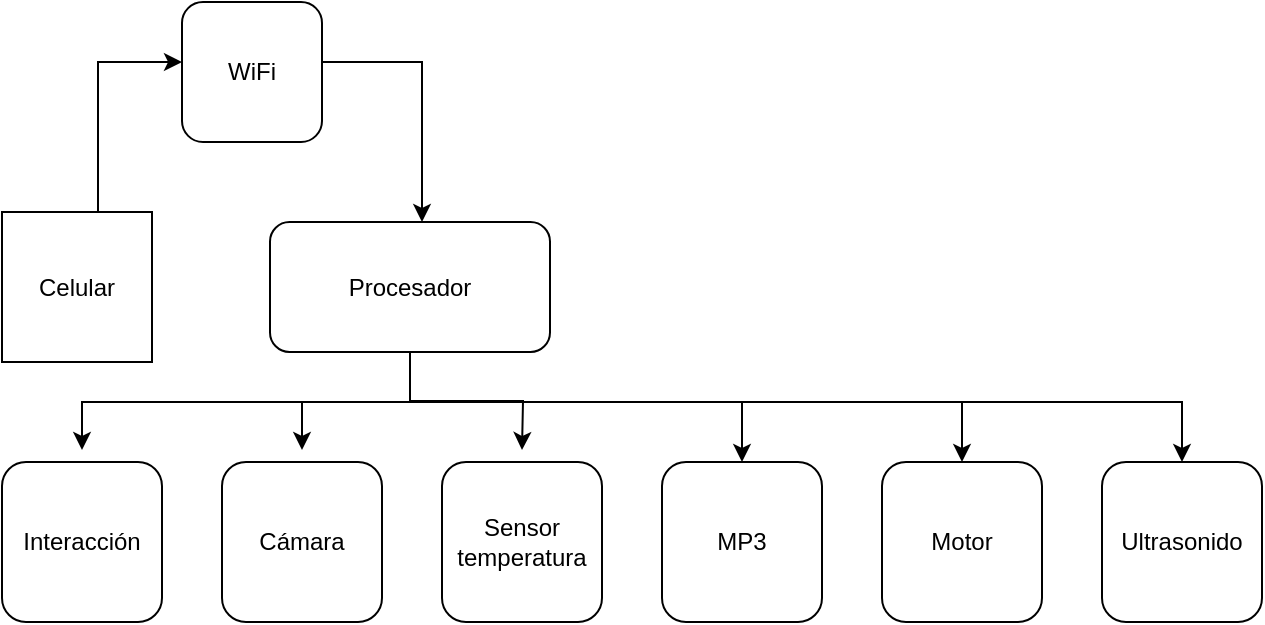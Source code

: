 <mxfile version="15.6.5" type="github">
  <diagram id="Kov3oZdJt8vPXKoNyL5-" name="Page-1">
    <mxGraphModel dx="782" dy="436" grid="1" gridSize="10" guides="1" tooltips="1" connect="1" arrows="1" fold="1" page="1" pageScale="1" pageWidth="827" pageHeight="1169" math="0" shadow="0">
      <root>
        <mxCell id="0" />
        <mxCell id="1" parent="0" />
        <mxCell id="YjW6c7i_GBq9R-pZGp5B-2" value="MP3" style="whiteSpace=wrap;html=1;aspect=fixed;rounded=1;" parent="1" vertex="1">
          <mxGeometry x="470" y="400" width="80" height="80" as="geometry" />
        </mxCell>
        <mxCell id="dx68uwRgUBrh4_SJ9RZr-3" style="edgeStyle=orthogonalEdgeStyle;rounded=0;orthogonalLoop=1;jettySize=auto;html=1;" parent="1" source="pQWwAxiqqbHr_JKsDW9g-2" target="pQWwAxiqqbHr_JKsDW9g-4" edge="1">
          <mxGeometry relative="1" as="geometry">
            <Array as="points">
              <mxPoint x="350" y="200" />
            </Array>
          </mxGeometry>
        </mxCell>
        <mxCell id="pQWwAxiqqbHr_JKsDW9g-2" value="WiFi" style="whiteSpace=wrap;html=1;aspect=fixed;rounded=1;" parent="1" vertex="1">
          <mxGeometry x="230" y="170" width="70" height="70" as="geometry" />
        </mxCell>
        <mxCell id="pQWwAxiqqbHr_JKsDW9g-3" value="&lt;div&gt;Cámara&lt;br&gt;&lt;/div&gt;" style="whiteSpace=wrap;html=1;aspect=fixed;rounded=1;perimeterSpacing=6;" parent="1" vertex="1">
          <mxGeometry x="250" y="400" width="80" height="80" as="geometry" />
        </mxCell>
        <mxCell id="dx68uwRgUBrh4_SJ9RZr-13" style="edgeStyle=orthogonalEdgeStyle;rounded=0;orthogonalLoop=1;jettySize=auto;html=1;" parent="1" source="pQWwAxiqqbHr_JKsDW9g-4" target="dx68uwRgUBrh4_SJ9RZr-11" edge="1">
          <mxGeometry relative="1" as="geometry">
            <Array as="points">
              <mxPoint x="344" y="370" />
              <mxPoint x="180" y="370" />
            </Array>
          </mxGeometry>
        </mxCell>
        <mxCell id="dx68uwRgUBrh4_SJ9RZr-14" style="edgeStyle=orthogonalEdgeStyle;rounded=0;orthogonalLoop=1;jettySize=auto;html=1;" parent="1" source="pQWwAxiqqbHr_JKsDW9g-4" target="pQWwAxiqqbHr_JKsDW9g-3" edge="1">
          <mxGeometry relative="1" as="geometry">
            <Array as="points">
              <mxPoint x="344" y="370" />
              <mxPoint x="290" y="370" />
            </Array>
          </mxGeometry>
        </mxCell>
        <mxCell id="dx68uwRgUBrh4_SJ9RZr-15" style="edgeStyle=orthogonalEdgeStyle;rounded=0;orthogonalLoop=1;jettySize=auto;html=1;" parent="1" source="pQWwAxiqqbHr_JKsDW9g-4" edge="1">
          <mxGeometry relative="1" as="geometry">
            <mxPoint x="400.0" y="394.0" as="targetPoint" />
          </mxGeometry>
        </mxCell>
        <mxCell id="dx68uwRgUBrh4_SJ9RZr-16" style="edgeStyle=orthogonalEdgeStyle;rounded=0;orthogonalLoop=1;jettySize=auto;html=1;entryX=0.5;entryY=0;entryDx=0;entryDy=0;" parent="1" source="pQWwAxiqqbHr_JKsDW9g-4" target="YjW6c7i_GBq9R-pZGp5B-2" edge="1">
          <mxGeometry relative="1" as="geometry">
            <Array as="points">
              <mxPoint x="344" y="370" />
              <mxPoint x="510" y="370" />
            </Array>
          </mxGeometry>
        </mxCell>
        <mxCell id="dx68uwRgUBrh4_SJ9RZr-23" style="edgeStyle=orthogonalEdgeStyle;rounded=0;orthogonalLoop=1;jettySize=auto;html=1;entryX=0.5;entryY=0;entryDx=0;entryDy=0;" parent="1" source="pQWwAxiqqbHr_JKsDW9g-4" target="dx68uwRgUBrh4_SJ9RZr-21" edge="1">
          <mxGeometry relative="1" as="geometry">
            <Array as="points">
              <mxPoint x="344" y="370" />
              <mxPoint x="620" y="370" />
            </Array>
          </mxGeometry>
        </mxCell>
        <mxCell id="dx68uwRgUBrh4_SJ9RZr-24" style="edgeStyle=orthogonalEdgeStyle;rounded=0;orthogonalLoop=1;jettySize=auto;html=1;entryX=0.5;entryY=0;entryDx=0;entryDy=0;" parent="1" source="pQWwAxiqqbHr_JKsDW9g-4" target="dx68uwRgUBrh4_SJ9RZr-19" edge="1">
          <mxGeometry relative="1" as="geometry">
            <Array as="points">
              <mxPoint x="344" y="370" />
              <mxPoint x="730" y="370" />
            </Array>
          </mxGeometry>
        </mxCell>
        <mxCell id="pQWwAxiqqbHr_JKsDW9g-4" value="Procesador" style="rounded=1;whiteSpace=wrap;html=1;strokeWidth=1;" parent="1" vertex="1">
          <mxGeometry x="274" y="280" width="140" height="65" as="geometry" />
        </mxCell>
        <mxCell id="dx68uwRgUBrh4_SJ9RZr-2" value="" style="edgeStyle=orthogonalEdgeStyle;rounded=0;orthogonalLoop=1;jettySize=auto;html=1;" parent="1" source="pQWwAxiqqbHr_JKsDW9g-6" target="pQWwAxiqqbHr_JKsDW9g-2" edge="1">
          <mxGeometry relative="1" as="geometry">
            <Array as="points">
              <mxPoint x="188" y="200" />
            </Array>
          </mxGeometry>
        </mxCell>
        <mxCell id="pQWwAxiqqbHr_JKsDW9g-6" value="Celular" style="whiteSpace=wrap;html=1;aspect=fixed;rounded=0;strokeWidth=1;" parent="1" vertex="1">
          <mxGeometry x="140" y="275" width="75" height="75" as="geometry" />
        </mxCell>
        <mxCell id="dx68uwRgUBrh4_SJ9RZr-11" value="&lt;div&gt;Interacción&lt;br&gt;&lt;/div&gt;" style="whiteSpace=wrap;html=1;aspect=fixed;rounded=1;perimeterSpacing=6;" parent="1" vertex="1">
          <mxGeometry x="140" y="400" width="80" height="80" as="geometry" />
        </mxCell>
        <mxCell id="dx68uwRgUBrh4_SJ9RZr-18" value="&lt;div&gt;Sensor temperatura&lt;br&gt;&lt;/div&gt;" style="whiteSpace=wrap;html=1;aspect=fixed;rounded=1;perimeterSpacing=6;" parent="1" vertex="1">
          <mxGeometry x="360" y="400" width="80" height="80" as="geometry" />
        </mxCell>
        <mxCell id="dx68uwRgUBrh4_SJ9RZr-19" value="Ultrasonido" style="whiteSpace=wrap;html=1;aspect=fixed;rounded=1;" parent="1" vertex="1">
          <mxGeometry x="690" y="400" width="80" height="80" as="geometry" />
        </mxCell>
        <mxCell id="dx68uwRgUBrh4_SJ9RZr-21" value="Motor" style="whiteSpace=wrap;html=1;aspect=fixed;rounded=1;" parent="1" vertex="1">
          <mxGeometry x="580" y="400" width="80" height="80" as="geometry" />
        </mxCell>
      </root>
    </mxGraphModel>
  </diagram>
</mxfile>
